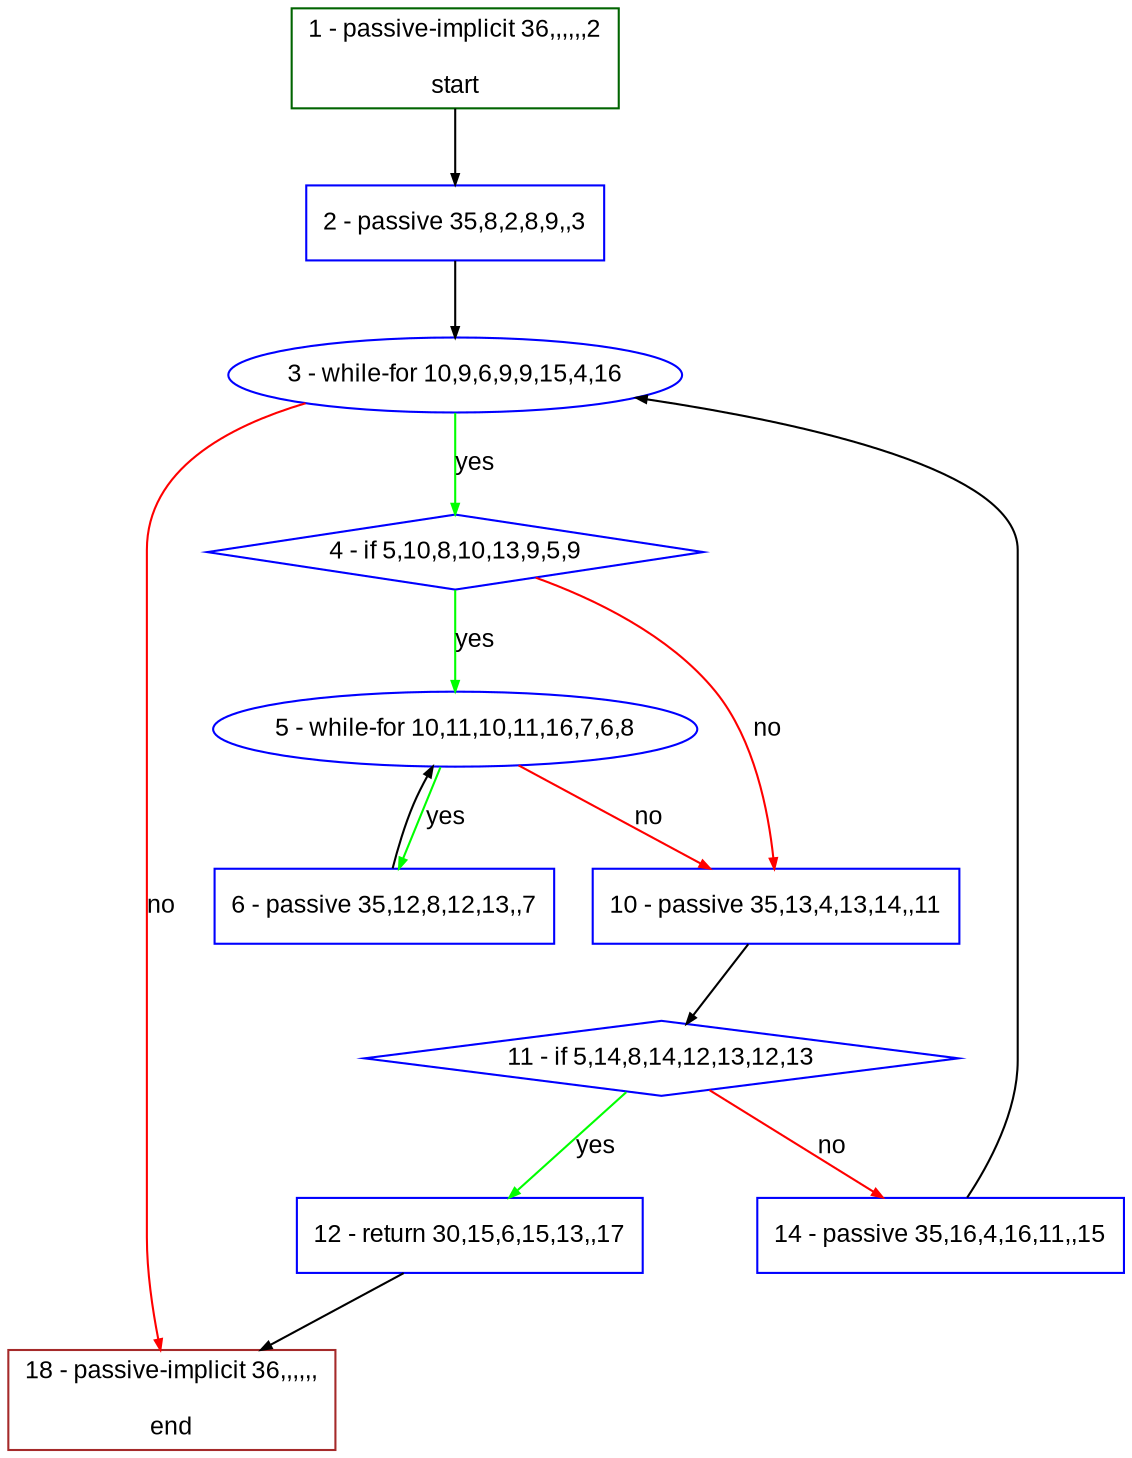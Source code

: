 digraph "" {
  graph [bgcolor="white", fillcolor="#FFFFCC", pack="true", packmode="clust", fontname="Arial", label="", fontsize="12", compound="true", style="rounded,filled"];
  node [node_initialized="no", fillcolor="white", fontname="Arial", label="", color="grey", fontsize="12", fixedsize="false", compound="true", shape="rectangle", style="filled"];
  edge [arrowtail="none", lhead="", fontcolor="black", fontname="Arial", label="", color="black", fontsize="12", arrowhead="normal", arrowsize="0.5", compound="true", ltail="", dir="forward"];
  __N1 [fillcolor="#ffffff", label="2 - passive 35,8,2,8,9,,3", color="#0000ff", shape="box", style="filled"];
  __N2 [fillcolor="#ffffff", label="1 - passive-implicit 36,,,,,,2\n\nstart", color="#006400", shape="box", style="filled"];
  __N3 [fillcolor="#ffffff", label="3 - while-for 10,9,6,9,9,15,4,16", color="#0000ff", shape="oval", style="filled"];
  __N4 [fillcolor="#ffffff", label="4 - if 5,10,8,10,13,9,5,9", color="#0000ff", shape="diamond", style="filled"];
  __N5 [fillcolor="#ffffff", label="18 - passive-implicit 36,,,,,,\n\nend", color="#a52a2a", shape="box", style="filled"];
  __N6 [fillcolor="#ffffff", label="5 - while-for 10,11,10,11,16,7,6,8", color="#0000ff", shape="oval", style="filled"];
  __N7 [fillcolor="#ffffff", label="10 - passive 35,13,4,13,14,,11", color="#0000ff", shape="box", style="filled"];
  __N8 [fillcolor="#ffffff", label="6 - passive 35,12,8,12,13,,7", color="#0000ff", shape="box", style="filled"];
  __N9 [fillcolor="#ffffff", label="11 - if 5,14,8,14,12,13,12,13", color="#0000ff", shape="diamond", style="filled"];
  __N10 [fillcolor="#ffffff", label="12 - return 30,15,6,15,13,,17", color="#0000ff", shape="box", style="filled"];
  __N11 [fillcolor="#ffffff", label="14 - passive 35,16,4,16,11,,15", color="#0000ff", shape="box", style="filled"];
  __N2 -> __N1 [arrowtail="none", color="#000000", label="", arrowhead="normal", dir="forward"];
  __N1 -> __N3 [arrowtail="none", color="#000000", label="", arrowhead="normal", dir="forward"];
  __N3 -> __N4 [arrowtail="none", color="#00ff00", label="yes", arrowhead="normal", dir="forward"];
  __N3 -> __N5 [arrowtail="none", color="#ff0000", label="no", arrowhead="normal", dir="forward"];
  __N4 -> __N6 [arrowtail="none", color="#00ff00", label="yes", arrowhead="normal", dir="forward"];
  __N4 -> __N7 [arrowtail="none", color="#ff0000", label="no", arrowhead="normal", dir="forward"];
  __N6 -> __N8 [arrowtail="none", color="#00ff00", label="yes", arrowhead="normal", dir="forward"];
  __N8 -> __N6 [arrowtail="none", color="#000000", label="", arrowhead="normal", dir="forward"];
  __N6 -> __N7 [arrowtail="none", color="#ff0000", label="no", arrowhead="normal", dir="forward"];
  __N7 -> __N9 [arrowtail="none", color="#000000", label="", arrowhead="normal", dir="forward"];
  __N9 -> __N10 [arrowtail="none", color="#00ff00", label="yes", arrowhead="normal", dir="forward"];
  __N9 -> __N11 [arrowtail="none", color="#ff0000", label="no", arrowhead="normal", dir="forward"];
  __N10 -> __N5 [arrowtail="none", color="#000000", label="", arrowhead="normal", dir="forward"];
  __N11 -> __N3 [arrowtail="none", color="#000000", label="", arrowhead="normal", dir="forward"];
}
